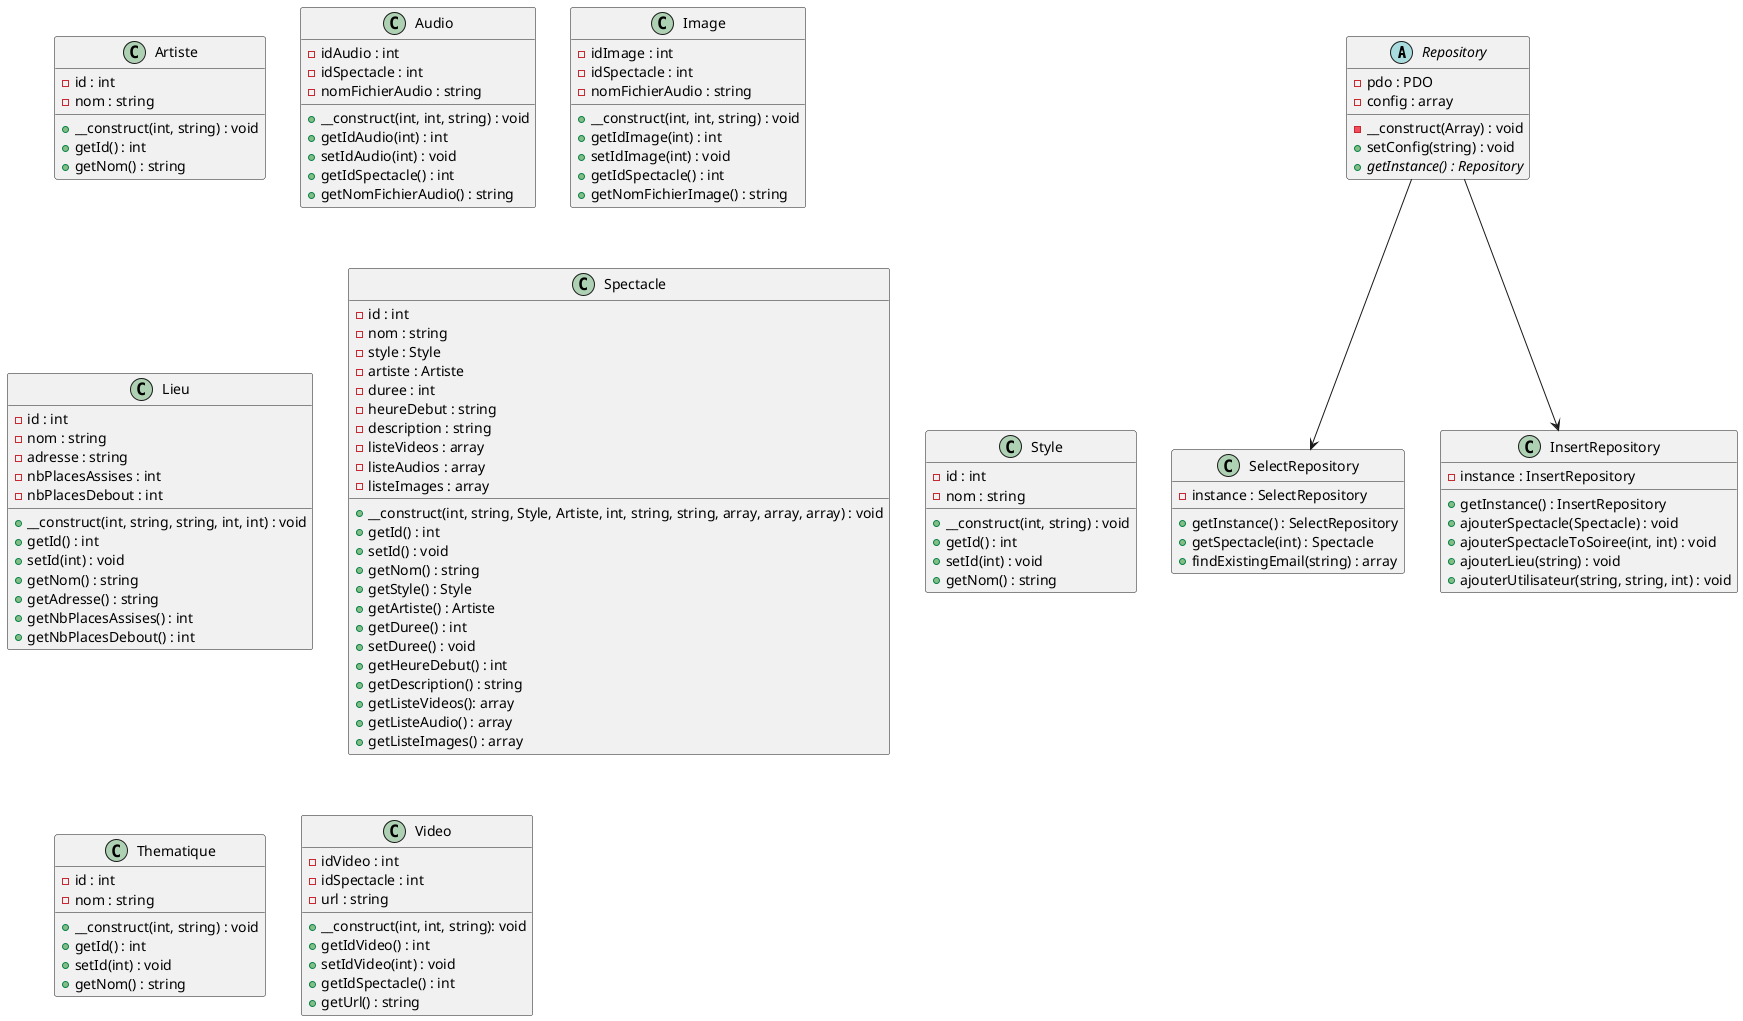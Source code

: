 @startuml

abstract class Repository {
    - pdo : PDO
    - config : array
    - __construct(Array) : void
    + setConfig(string) : void
    + <i>getInstance() : Repository
}

class SelectRepository {
    - instance : SelectRepository
    + getInstance() : SelectRepository
    + getSpectacle(int) : Spectacle
    + findExistingEmail(string) : array
}

class InsertRepository {
    - instance : InsertRepository
    + getInstance() : InsertRepository
    + ajouterSpectacle(Spectacle) : void
    + ajouterSpectacleToSoiree(int, int) : void
    + ajouterLieu(string) : void
    + ajouterUtilisateur(string, string, int) : void
}

class Artiste {
    - id : int
    - nom : string
    + __construct(int, string) : void
    + getId() : int
    + getNom() : string
}

class Audio {
    - idAudio : int
    - idSpectacle : int
    - nomFichierAudio : string
    + __construct(int, int, string) : void
    + getIdAudio(int) : int
    + setIdAudio(int) : void
    + getIdSpectacle() : int
    + getNomFichierAudio() : string
}

class Image {
    - idImage : int
    - idSpectacle : int
    - nomFichierAudio : string
    + __construct(int, int, string) : void
    + getIdImage(int) : int
    + setIdImage(int) : void
    + getIdSpectacle() : int
    + getNomFichierImage() : string
}

class Lieu {
    - id : int
    - nom : string
    - adresse : string
    - nbPlacesAssises : int
    - nbPlacesDebout : int
    + __construct(int, string, string, int, int) : void
    + getId() : int
    + setId(int) : void
    + getNom() : string
    + getAdresse() : string
    + getNbPlacesAssises() : int
    + getNbPlacesDebout() : int
}

class Spectacle {
    - id : int
    - nom : string
    - style : Style
    - artiste : Artiste
    - duree : int
    - heureDebut : string
    - description : string
    - listeVideos : array
    - listeAudios : array
    - listeImages : array
    + __construct(int, string, Style, Artiste, int, string, string, array, array, array) : void
    + getId() : int
    + setId() : void
    + getNom() : string
    + getStyle() : Style
    + getArtiste() : Artiste
    + getDuree() : int
    + setDuree() : void
    + getHeureDebut() : int
    + getDescription() : string
    + getListeVideos(): array
    + getListeAudio() : array
    + getListeImages() : array
}

class Style {
  - id : int
  - nom : string
  + __construct(int, string) : void
  + getId() : int
  + setId(int) : void
  + getNom() : string
}

class Thematique {
  - id : int
  - nom : string
  + __construct(int, string) : void
  + getId() : int
  + setId(int) : void
  + getNom() : string
}

class Video {
    - idVideo : int
    - idSpectacle : int
    - url : string
    + __construct(int, int, string): void
    + getIdVideo() : int
    + setIdVideo(int) : void
    + getIdSpectacle() : int
    + getUrl() : string
}

Repository --> SelectRepository
Repository --> InsertRepository

@enduml